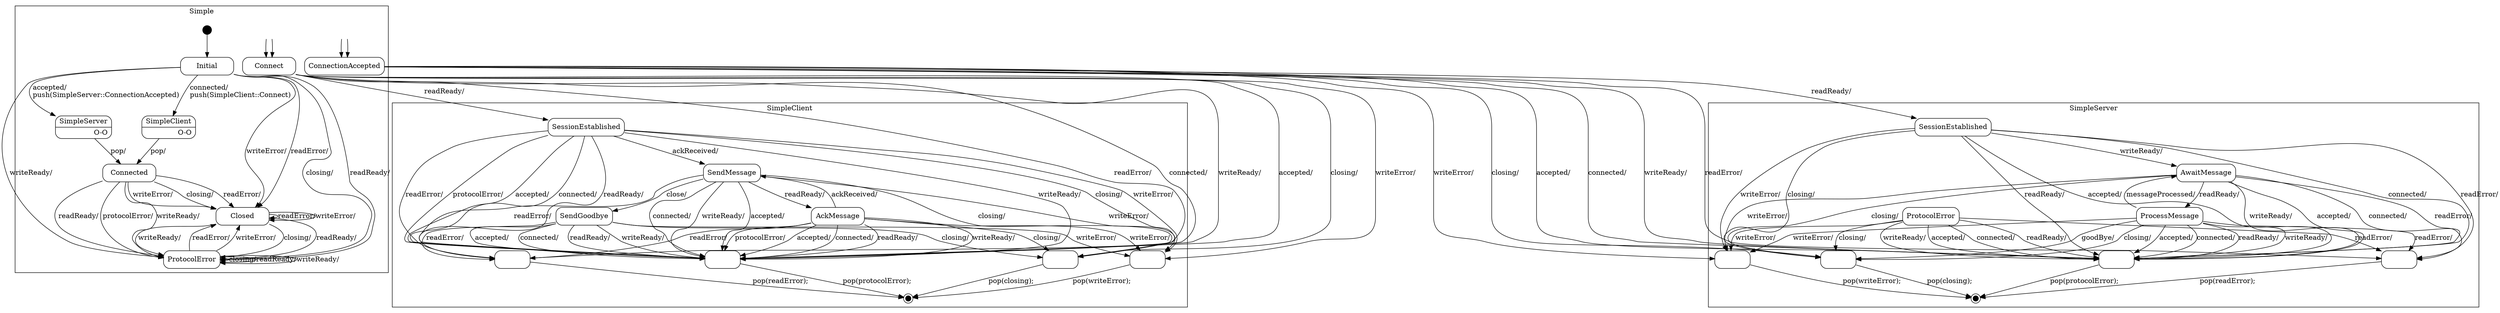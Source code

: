 digraph SimpleProtocol {

    node
        [shape=Mrecord width=1.5];

    subgraph cluster_Simple {

        label="Simple";

        //
        // States (Nodes)
        //

        "Simple::Initial"
            [label="{Initial}"];

        "Simple::Connected"
            [label="{Connected}"];

        "Simple::Closed"
            [label="{Closed}"];

        "Simple::ProtocolError"
            [label="{ProtocolError}"];

        "Simple::Connected::SimpleClient"
            [label="{SimpleClient|O-O\r}"]

        "Simple::Connected::SimpleServer"
            [label="{SimpleServer|O-O\r}"]

        "%start"
            [label="" shape=circle style=filled fillcolor=black width=0.25];

        "push(SimpleClient::Connect)"
            [label="" shape=plaintext];

        "push(SimpleServer::ConnectionAccepted)"
            [label="" shape=plaintext];

        //
        // Transitions (Edges)
        //

        "Simple::Initial" -> "Simple::Connected::SimpleServer"
            [label="accepted/\lpush(SimpleServer::ConnectionAccepted)\l"];

        "Simple::Initial" -> "Simple::Connected::SimpleClient"
            [label="connected/\lpush(SimpleClient::Connect)\l"];

        "Simple::Initial" -> "Simple::ProtocolError"
            [label="closing/\l"];

        "Simple::Initial" -> "Simple::Closed"
            [label="readError/\l"];

        "Simple::Initial" -> "Simple::Closed"
            [label="writeError/\l"];

        "Simple::Initial" -> "Simple::ProtocolError"
            [label="readReady/\l"];

        "Simple::Initial" -> "Simple::ProtocolError"
            [label="writeReady/\l"];

        "Simple::Connected" -> "Simple::ProtocolError"
            [label="protocolError/\l"];

        "Simple::Connected" -> "Simple::Closed"
            [label="closing/\l"];

        "Simple::Connected" -> "Simple::Closed"
            [label="readError/\l"];

        "Simple::Connected" -> "Simple::Closed"
            [label="writeError/\l"];

        "Simple::Connected" -> "Simple::ProtocolError"
            [label="readReady/\l"];

        "Simple::Connected" -> "Simple::ProtocolError"
            [label="writeReady/\l"];

        "Simple::Closed" -> "Simple::ProtocolError"
            [label="closing/\l"];

        "Simple::Closed" -> "Simple::Closed"
            [label="readError/\l"];

        "Simple::Closed" -> "Simple::Closed"
            [label="writeError/\l"];

        "Simple::Closed" -> "Simple::ProtocolError"
            [label="readReady/\l"];

        "Simple::Closed" -> "Simple::ProtocolError"
            [label="writeReady/\l"];

        "Simple::ProtocolError" -> "Simple::ProtocolError"
            [label="closing/\l"];

        "Simple::ProtocolError" -> "Simple::Closed"
            [label="readError/\l"];

        "Simple::ProtocolError" -> "Simple::Closed"
            [label="writeError/\l"];

        "Simple::ProtocolError" -> "Simple::ProtocolError"
            [label="readReady/\l"];

        "Simple::ProtocolError" -> "Simple::ProtocolError"
            [label="writeReady/\l"];

        "Simple::Connected::SimpleClient" -> "Simple::Connected"
            [label="pop/"]

        "Simple::Connected::SimpleServer" -> "Simple::Connected"
            [label="pop/"]

        "%start" -> "Simple::Initial"

        "push(SimpleClient::Connect)" -> "SimpleClient::Connect"
            [arrowtail=odot];

        "push(SimpleServer::ConnectionAccepted)" -> "SimpleServer::ConnectionAccepted"
            [arrowtail=odot];
    }

    subgraph cluster_SimpleClient {

        label="SimpleClient";

        //
        // States (Nodes)
        //

        "SimpleClient::Connect"
            [label="{Connect}"];

        "SimpleClient::SessionEstablished"
            [label="{SessionEstablished}"];

        "SimpleClient::SendMessage"
            [label="{SendMessage}"];

        "SimpleClient::SendGoodbye"
            [label="{SendGoodbye}"];

        "SimpleClient::AckMessage"
            [label="{AckMessage}"];

        "SimpleClient::pop(readError)"
            [label="" width=1]

        "SimpleClient::pop(protocolError)"
            [label="" width=1]

        "SimpleClient::pop(writeError)"
            [label="" width=1]

        "SimpleClient::pop(closing)"
            [label="" width=1]

        "SimpleClient::%end"
            [label="" shape=doublecircle style=filled fillcolor=black width=0.15];

        "push(SimpleClient::Connect)"
            [label="" shape=plaintext];

        //
        // Transitions (Edges)
        //

        "SimpleClient::Connect" -> "SimpleClient::SessionEstablished"
            [label="readReady/\l"];

        "SimpleClient::Connect" -> "SimpleClient::pop(protocolError)"
            [label="accepted/\l"];

        "SimpleClient::Connect" -> "SimpleClient::pop(closing)"
            [label="closing/\l"];

        "SimpleClient::Connect" -> "SimpleClient::pop(protocolError)"
            [label="connected/\l"];

        "SimpleClient::Connect" -> "SimpleClient::pop(readError)"
            [label="readError/\l"];

        "SimpleClient::Connect" -> "SimpleClient::pop(writeError)"
            [label="writeError/\l"];

        "SimpleClient::Connect" -> "SimpleClient::pop(protocolError)"
            [label="writeReady/\l"];

        "SimpleClient::SessionEstablished" -> "SimpleClient::SendMessage"
            [label="ackReceived/\l"];

        "SimpleClient::SessionEstablished" -> "SimpleClient::pop(protocolError)"
            [label="protocolError/\l"];

        "SimpleClient::SessionEstablished" -> "SimpleClient::pop(protocolError)"
            [label="accepted/\l"];

        "SimpleClient::SessionEstablished" -> "SimpleClient::pop(closing)"
            [label="closing/\l"];

        "SimpleClient::SessionEstablished" -> "SimpleClient::pop(protocolError)"
            [label="connected/\l"];

        "SimpleClient::SessionEstablished" -> "SimpleClient::pop(readError)"
            [label="readError/\l"];

        "SimpleClient::SessionEstablished" -> "SimpleClient::pop(writeError)"
            [label="writeError/\l"];

        "SimpleClient::SessionEstablished" -> "SimpleClient::pop(protocolError)"
            [label="readReady/\l"];

        "SimpleClient::SessionEstablished" -> "SimpleClient::pop(protocolError)"
            [label="writeReady/\l"];

        "SimpleClient::SendMessage" -> "SimpleClient::AckMessage"
            [label="readReady/\l"];

        "SimpleClient::SendMessage" -> "SimpleClient::SendGoodbye"
            [label="close/\l"];

        "SimpleClient::SendMessage" -> "SimpleClient::pop(protocolError)"
            [label="accepted/\l"];

        "SimpleClient::SendMessage" -> "SimpleClient::pop(closing)"
            [label="closing/\l"];

        "SimpleClient::SendMessage" -> "SimpleClient::pop(protocolError)"
            [label="connected/\l"];

        "SimpleClient::SendMessage" -> "SimpleClient::pop(readError)"
            [label="readError/\l"];

        "SimpleClient::SendMessage" -> "SimpleClient::pop(writeError)"
            [label="writeError/\l"];

        "SimpleClient::SendMessage" -> "SimpleClient::pop(protocolError)"
            [label="writeReady/\l"];

        "SimpleClient::SendGoodbye" -> "SimpleClient::pop(closing)"
            [label="closing/\l"];

        "SimpleClient::SendGoodbye" -> "SimpleClient::pop(protocolError)"
            [label="accepted/\l"];

        "SimpleClient::SendGoodbye" -> "SimpleClient::pop(protocolError)"
            [label="connected/\l"];

        "SimpleClient::SendGoodbye" -> "SimpleClient::pop(readError)"
            [label="readError/\l"];

        "SimpleClient::SendGoodbye" -> "SimpleClient::pop(writeError)"
            [label="writeError/\l"];

        "SimpleClient::SendGoodbye" -> "SimpleClient::pop(protocolError)"
            [label="readReady/\l"];

        "SimpleClient::SendGoodbye" -> "SimpleClient::pop(protocolError)"
            [label="writeReady/\l"];

        "SimpleClient::AckMessage" -> "SimpleClient::SendMessage"
            [label="ackReceived/\l"];

        "SimpleClient::AckMessage" -> "SimpleClient::pop(protocolError)"
            [label="protocolError/\l"];

        "SimpleClient::AckMessage" -> "SimpleClient::pop(protocolError)"
            [label="accepted/\l"];

        "SimpleClient::AckMessage" -> "SimpleClient::pop(closing)"
            [label="closing/\l"];

        "SimpleClient::AckMessage" -> "SimpleClient::pop(protocolError)"
            [label="connected/\l"];

        "SimpleClient::AckMessage" -> "SimpleClient::pop(readError)"
            [label="readError/\l"];

        "SimpleClient::AckMessage" -> "SimpleClient::pop(writeError)"
            [label="writeError/\l"];

        "SimpleClient::AckMessage" -> "SimpleClient::pop(protocolError)"
            [label="readReady/\l"];

        "SimpleClient::AckMessage" -> "SimpleClient::pop(protocolError)"
            [label="writeReady/\l"];

        "SimpleClient::pop(readError)" -> "SimpleClient::%end"
            [label="pop(readError);\l"];

        "SimpleClient::pop(protocolError)" -> "SimpleClient::%end"
            [label="pop(protocolError);\l"];

        "SimpleClient::pop(writeError)" -> "SimpleClient::%end"
            [label="pop(writeError);\l"];

        "SimpleClient::pop(closing)" -> "SimpleClient::%end"
            [label="pop(closing);\l"];

        "push(SimpleClient::Connect)" -> "SimpleClient::Connect"
            [arrowtail=odot];
    }

    subgraph cluster_SimpleServer {

        label="SimpleServer";

        //
        // States (Nodes)
        //

        "SimpleServer::ConnectionAccepted"
            [label="{ConnectionAccepted}"];

        "SimpleServer::SessionEstablished"
            [label="{SessionEstablished}"];

        "SimpleServer::ProcessMessage"
            [label="{ProcessMessage}"];

        "SimpleServer::AwaitMessage"
            [label="{AwaitMessage}"];

        "SimpleServer::ProtocolError"
            [label="{ProtocolError}"];

        "SimpleServer::pop(readError)"
            [label="" width=1]

        "SimpleServer::pop(protocolError)"
            [label="" width=1]

        "SimpleServer::pop(writeError)"
            [label="" width=1]

        "SimpleServer::pop(closing)"
            [label="" width=1]

        "SimpleServer::%end"
            [label="" shape=doublecircle style=filled fillcolor=black width=0.15];

        "push(SimpleServer::ConnectionAccepted)"
            [label="" shape=plaintext];

        //
        // Transitions (Edges)
        //

        "SimpleServer::ConnectionAccepted" -> "SimpleServer::SessionEstablished"
            [label="readReady/\l"];

        "SimpleServer::ConnectionAccepted" -> "SimpleServer::pop(protocolError)"
            [label="accepted/\l"];

        "SimpleServer::ConnectionAccepted" -> "SimpleServer::pop(closing)"
            [label="closing/\l"];

        "SimpleServer::ConnectionAccepted" -> "SimpleServer::pop(protocolError)"
            [label="connected/\l"];

        "SimpleServer::ConnectionAccepted" -> "SimpleServer::pop(readError)"
            [label="readError/\l"];

        "SimpleServer::ConnectionAccepted" -> "SimpleServer::pop(writeError)"
            [label="writeError/\l"];

        "SimpleServer::ConnectionAccepted" -> "SimpleServer::pop(protocolError)"
            [label="writeReady/\l"];

        "SimpleServer::SessionEstablished" -> "SimpleServer::AwaitMessage"
            [label="writeReady/\l"];

        "SimpleServer::SessionEstablished" -> "SimpleServer::pop(protocolError)"
            [label="accepted/\l"];

        "SimpleServer::SessionEstablished" -> "SimpleServer::pop(closing)"
            [label="closing/\l"];

        "SimpleServer::SessionEstablished" -> "SimpleServer::pop(protocolError)"
            [label="connected/\l"];

        "SimpleServer::SessionEstablished" -> "SimpleServer::pop(readError)"
            [label="readError/\l"];

        "SimpleServer::SessionEstablished" -> "SimpleServer::pop(writeError)"
            [label="writeError/\l"];

        "SimpleServer::SessionEstablished" -> "SimpleServer::pop(protocolError)"
            [label="readReady/\l"];

        "SimpleServer::ProcessMessage" -> "SimpleServer::AwaitMessage"
            [label="messageProcessed/\l"];

        "SimpleServer::ProcessMessage" -> "SimpleServer::pop(closing)"
            [label="goodBye/\l"];

        "SimpleServer::ProcessMessage" -> "SimpleServer::pop(protocolError)"
            [label="accepted/\l"];

        "SimpleServer::ProcessMessage" -> "SimpleServer::pop(closing)"
            [label="closing/\l"];

        "SimpleServer::ProcessMessage" -> "SimpleServer::pop(protocolError)"
            [label="connected/\l"];

        "SimpleServer::ProcessMessage" -> "SimpleServer::pop(readError)"
            [label="readError/\l"];

        "SimpleServer::ProcessMessage" -> "SimpleServer::pop(writeError)"
            [label="writeError/\l"];

        "SimpleServer::ProcessMessage" -> "SimpleServer::pop(protocolError)"
            [label="readReady/\l"];

        "SimpleServer::ProcessMessage" -> "SimpleServer::pop(protocolError)"
            [label="writeReady/\l"];

        "SimpleServer::AwaitMessage" -> "SimpleServer::ProcessMessage"
            [label="readReady/\l"];

        "SimpleServer::AwaitMessage" -> "SimpleServer::pop(protocolError)"
            [label="accepted/\l"];

        "SimpleServer::AwaitMessage" -> "SimpleServer::pop(closing)"
            [label="closing/\l"];

        "SimpleServer::AwaitMessage" -> "SimpleServer::pop(protocolError)"
            [label="connected/\l"];

        "SimpleServer::AwaitMessage" -> "SimpleServer::pop(readError)"
            [label="readError/\l"];

        "SimpleServer::AwaitMessage" -> "SimpleServer::pop(writeError)"
            [label="writeError/\l"];

        "SimpleServer::AwaitMessage" -> "SimpleServer::pop(protocolError)"
            [label="writeReady/\l"];

        "SimpleServer::ProtocolError" -> "SimpleServer::pop(protocolError)"
            [label="accepted/\l"];

        "SimpleServer::ProtocolError" -> "SimpleServer::pop(closing)"
            [label="closing/\l"];

        "SimpleServer::ProtocolError" -> "SimpleServer::pop(protocolError)"
            [label="connected/\l"];

        "SimpleServer::ProtocolError" -> "SimpleServer::pop(readError)"
            [label="readError/\l"];

        "SimpleServer::ProtocolError" -> "SimpleServer::pop(writeError)"
            [label="writeError/\l"];

        "SimpleServer::ProtocolError" -> "SimpleServer::pop(protocolError)"
            [label="readReady/\l"];

        "SimpleServer::ProtocolError" -> "SimpleServer::pop(protocolError)"
            [label="writeReady/\l"];

        "SimpleServer::pop(readError)" -> "SimpleServer::%end"
            [label="pop(readError);\l"];

        "SimpleServer::pop(protocolError)" -> "SimpleServer::%end"
            [label="pop(protocolError);\l"];

        "SimpleServer::pop(writeError)" -> "SimpleServer::%end"
            [label="pop(writeError);\l"];

        "SimpleServer::pop(closing)" -> "SimpleServer::%end"
            [label="pop(closing);\l"];

        "push(SimpleServer::ConnectionAccepted)" -> "SimpleServer::ConnectionAccepted"
            [arrowtail=odot];
    }

}
